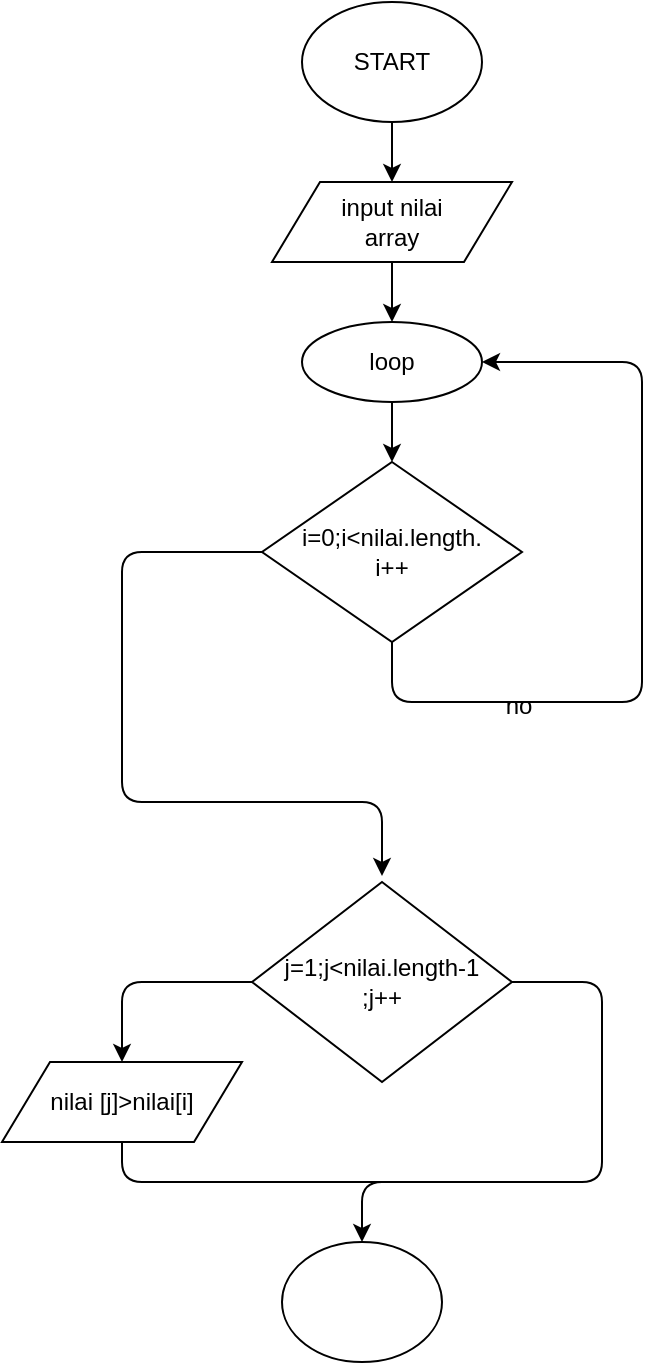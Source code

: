 <mxfile version="13.0.3" type="device"><diagram id="evl-FOyvgc6Sc8Nl7aIM" name="Halaman-1"><mxGraphModel dx="852" dy="494" grid="1" gridSize="10" guides="1" tooltips="1" connect="1" arrows="1" fold="1" page="1" pageScale="1" pageWidth="850" pageHeight="1100" math="0" shadow="0"><root><mxCell id="0"/><mxCell id="1" parent="0"/><mxCell id="jlvSbLpxNZBxxyZJVpF2-1" value="START" style="ellipse;whiteSpace=wrap;html=1;" vertex="1" parent="1"><mxGeometry x="410" y="50" width="90" height="60" as="geometry"/></mxCell><mxCell id="jlvSbLpxNZBxxyZJVpF2-2" value="" style="endArrow=classic;html=1;exitX=0.5;exitY=1;exitDx=0;exitDy=0;" edge="1" parent="1" source="jlvSbLpxNZBxxyZJVpF2-1" target="jlvSbLpxNZBxxyZJVpF2-3"><mxGeometry width="50" height="50" relative="1" as="geometry"><mxPoint x="400" y="280" as="sourcePoint"/><mxPoint x="455" y="140" as="targetPoint"/></mxGeometry></mxCell><mxCell id="jlvSbLpxNZBxxyZJVpF2-3" value="input nilai&lt;br&gt;array" style="shape=parallelogram;perimeter=parallelogramPerimeter;whiteSpace=wrap;html=1;" vertex="1" parent="1"><mxGeometry x="395" y="140" width="120" height="40" as="geometry"/></mxCell><mxCell id="jlvSbLpxNZBxxyZJVpF2-4" value="" style="endArrow=classic;html=1;exitX=0.5;exitY=1;exitDx=0;exitDy=0;" edge="1" parent="1" source="jlvSbLpxNZBxxyZJVpF2-3" target="jlvSbLpxNZBxxyZJVpF2-5"><mxGeometry width="50" height="50" relative="1" as="geometry"><mxPoint x="450" y="190" as="sourcePoint"/><mxPoint x="455" y="210" as="targetPoint"/></mxGeometry></mxCell><mxCell id="jlvSbLpxNZBxxyZJVpF2-7" value="" style="edgeStyle=orthogonalEdgeStyle;rounded=0;orthogonalLoop=1;jettySize=auto;html=1;" edge="1" parent="1" source="jlvSbLpxNZBxxyZJVpF2-5"><mxGeometry relative="1" as="geometry"><mxPoint x="455" y="280" as="targetPoint"/></mxGeometry></mxCell><mxCell id="jlvSbLpxNZBxxyZJVpF2-5" value="loop" style="ellipse;whiteSpace=wrap;html=1;" vertex="1" parent="1"><mxGeometry x="410" y="210" width="90" height="40" as="geometry"/></mxCell><mxCell id="jlvSbLpxNZBxxyZJVpF2-8" value="i=0;i&amp;lt;nilai.length.&lt;br&gt;i++" style="rhombus;whiteSpace=wrap;html=1;" vertex="1" parent="1"><mxGeometry x="390" y="280" width="130" height="90" as="geometry"/></mxCell><mxCell id="jlvSbLpxNZBxxyZJVpF2-9" value="" style="endArrow=classic;html=1;exitX=0.5;exitY=1;exitDx=0;exitDy=0;entryX=1;entryY=0.5;entryDx=0;entryDy=0;" edge="1" parent="1" source="jlvSbLpxNZBxxyZJVpF2-8" target="jlvSbLpxNZBxxyZJVpF2-5"><mxGeometry width="50" height="50" relative="1" as="geometry"><mxPoint x="480" y="400" as="sourcePoint"/><mxPoint x="580" y="210" as="targetPoint"/><Array as="points"><mxPoint x="455" y="400"/><mxPoint x="580" y="400"/><mxPoint x="580" y="230"/></Array></mxGeometry></mxCell><mxCell id="jlvSbLpxNZBxxyZJVpF2-10" value="no" style="text;html=1;align=center;verticalAlign=middle;resizable=0;points=[];autosize=1;" vertex="1" parent="1"><mxGeometry x="503" y="392" width="30" height="20" as="geometry"/></mxCell><mxCell id="jlvSbLpxNZBxxyZJVpF2-12" value="" style="endArrow=classic;html=1;exitX=0;exitY=0.5;exitDx=0;exitDy=0;" edge="1" parent="1" source="jlvSbLpxNZBxxyZJVpF2-8"><mxGeometry width="50" height="50" relative="1" as="geometry"><mxPoint x="300" y="380" as="sourcePoint"/><mxPoint x="450" y="487" as="targetPoint"/><Array as="points"><mxPoint x="320" y="325"/><mxPoint x="320" y="450"/><mxPoint x="450" y="450"/></Array></mxGeometry></mxCell><mxCell id="jlvSbLpxNZBxxyZJVpF2-14" value="j=1;j&amp;lt;nilai.length-1&lt;br&gt;;j++" style="rhombus;whiteSpace=wrap;html=1;" vertex="1" parent="1"><mxGeometry x="385" y="490" width="130" height="100" as="geometry"/></mxCell><mxCell id="jlvSbLpxNZBxxyZJVpF2-15" value="" style="endArrow=classic;html=1;exitX=0;exitY=0.5;exitDx=0;exitDy=0;" edge="1" parent="1" source="jlvSbLpxNZBxxyZJVpF2-14"><mxGeometry width="50" height="50" relative="1" as="geometry"><mxPoint x="250" y="540" as="sourcePoint"/><mxPoint x="320" y="580" as="targetPoint"/><Array as="points"><mxPoint x="320" y="540"/></Array></mxGeometry></mxCell><mxCell id="jlvSbLpxNZBxxyZJVpF2-16" value="" style="endArrow=classic;html=1;exitX=1;exitY=0.5;exitDx=0;exitDy=0;" edge="1" parent="1" source="jlvSbLpxNZBxxyZJVpF2-14" target="jlvSbLpxNZBxxyZJVpF2-19"><mxGeometry width="50" height="50" relative="1" as="geometry"><mxPoint x="533" y="590" as="sourcePoint"/><mxPoint x="440" y="680" as="targetPoint"/><Array as="points"><mxPoint x="560" y="540"/><mxPoint x="560" y="640"/><mxPoint x="440" y="640"/></Array></mxGeometry></mxCell><mxCell id="jlvSbLpxNZBxxyZJVpF2-17" value="nilai [j]&amp;gt;nilai[i]" style="shape=parallelogram;perimeter=parallelogramPerimeter;whiteSpace=wrap;html=1;" vertex="1" parent="1"><mxGeometry x="260" y="580" width="120" height="40" as="geometry"/></mxCell><mxCell id="jlvSbLpxNZBxxyZJVpF2-18" value="" style="endArrow=none;html=1;exitX=0.5;exitY=1;exitDx=0;exitDy=0;" edge="1" parent="1" source="jlvSbLpxNZBxxyZJVpF2-17"><mxGeometry width="50" height="50" relative="1" as="geometry"><mxPoint x="320" y="690" as="sourcePoint"/><mxPoint x="450" y="640" as="targetPoint"/><Array as="points"><mxPoint x="320" y="640"/></Array></mxGeometry></mxCell><mxCell id="jlvSbLpxNZBxxyZJVpF2-19" value="" style="ellipse;whiteSpace=wrap;html=1;" vertex="1" parent="1"><mxGeometry x="400" y="670" width="80" height="60" as="geometry"/></mxCell></root></mxGraphModel></diagram></mxfile>